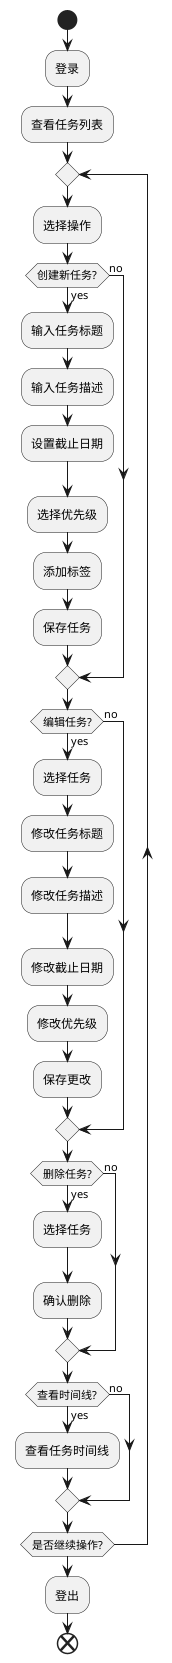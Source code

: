 @startuml
|User|
start
:登录;
:查看任务列表;

repeat
    :选择操作;
    if (创建新任务?) then (yes)
        :输入任务标题;
        :输入任务描述;
        :设置截止日期;
        :选择优先级;
        :添加标签;
        :保存任务;
    else (no)
    endif

    if (编辑任务?) then (yes)
        :选择任务;
        :修改任务标题;
        :修改任务描述;
        :修改截止日期;
        :修改优先级;
        :保存更改;
    else (no)
    endif

    if (删除任务?) then (yes)
        :选择任务;
        :确认删除;
    else (no)
    endif

    if (查看时间线?) then (yes)
        :查看任务时间线;
    else (no)
    endif

repeat while (是否继续操作?)

:登出;
end
@enduml
